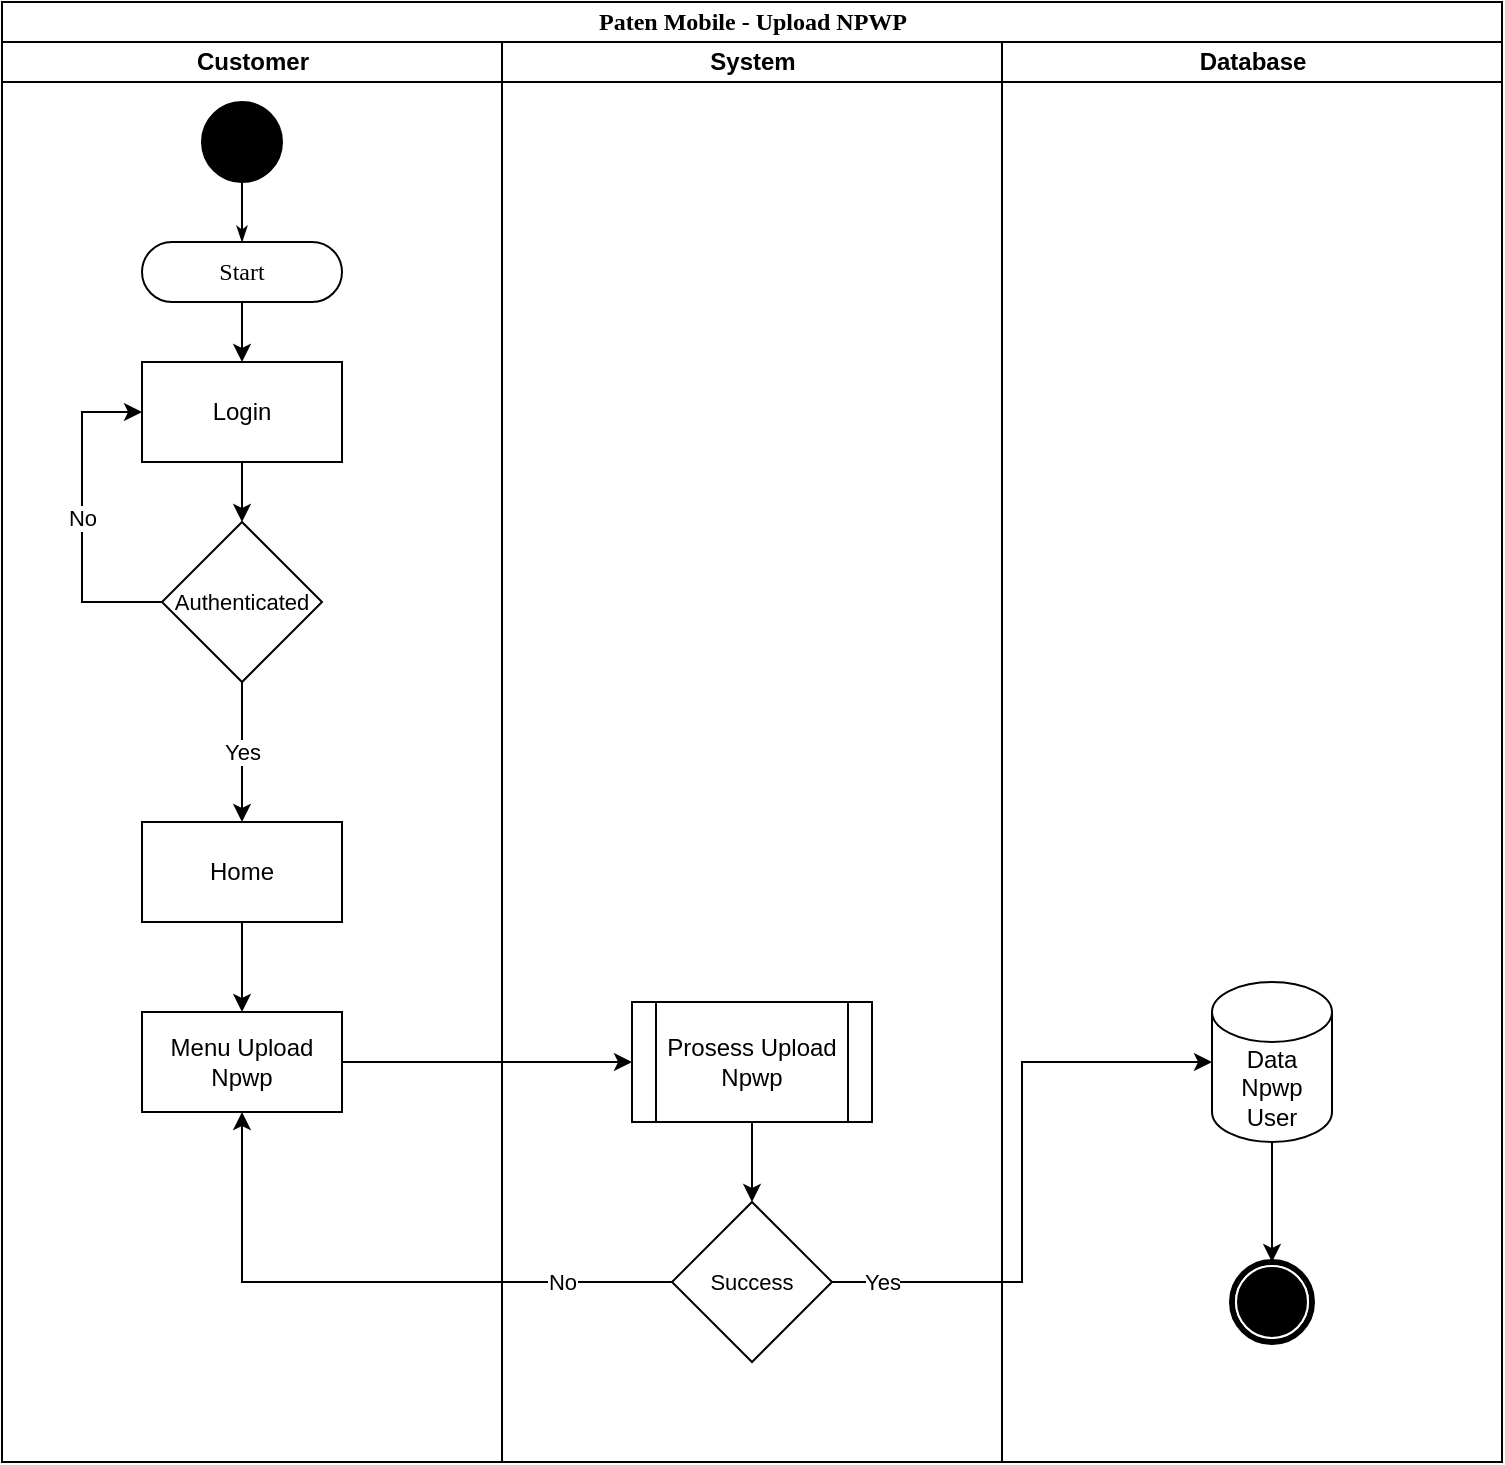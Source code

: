 <mxfile version="21.6.6" type="github" pages="2">
  <diagram name="Npwp" id="0hFKexcjaUhcbYF5hehQ">
    <mxGraphModel dx="934" dy="487" grid="1" gridSize="10" guides="1" tooltips="1" connect="1" arrows="1" fold="1" page="1" pageScale="1" pageWidth="850" pageHeight="1100" math="0" shadow="0">
      <root>
        <mxCell id="0" />
        <mxCell id="1" parent="0" />
        <mxCell id="IrRTn0C3WGtCrx527BO5-2" value="Paten Mobile - Upload NPWP" style="swimlane;html=1;childLayout=stackLayout;startSize=20;rounded=0;shadow=0;comic=0;labelBackgroundColor=none;strokeWidth=1;fontFamily=Verdana;fontSize=12;align=center;" vertex="1" parent="1">
          <mxGeometry x="40" y="20" width="750" height="730" as="geometry" />
        </mxCell>
        <mxCell id="IrRTn0C3WGtCrx527BO5-3" value="Customer" style="swimlane;html=1;startSize=20;" vertex="1" parent="IrRTn0C3WGtCrx527BO5-2">
          <mxGeometry y="20" width="250" height="710" as="geometry" />
        </mxCell>
        <mxCell id="IrRTn0C3WGtCrx527BO5-4" value="" style="ellipse;whiteSpace=wrap;html=1;rounded=0;shadow=0;comic=0;labelBackgroundColor=none;strokeWidth=1;fillColor=#000000;fontFamily=Verdana;fontSize=12;align=center;" vertex="1" parent="IrRTn0C3WGtCrx527BO5-3">
          <mxGeometry x="100" y="30" width="40" height="40" as="geometry" />
        </mxCell>
        <mxCell id="IrRTn0C3WGtCrx527BO5-5" style="edgeStyle=orthogonalEdgeStyle;rounded=0;orthogonalLoop=1;jettySize=auto;html=1;exitX=0.5;exitY=1;exitDx=0;exitDy=0;" edge="1" parent="IrRTn0C3WGtCrx527BO5-3" source="IrRTn0C3WGtCrx527BO5-6" target="IrRTn0C3WGtCrx527BO5-56">
          <mxGeometry relative="1" as="geometry">
            <mxPoint x="120" y="190.0" as="targetPoint" />
          </mxGeometry>
        </mxCell>
        <mxCell id="IrRTn0C3WGtCrx527BO5-6" value="Start" style="rounded=1;whiteSpace=wrap;html=1;shadow=0;comic=0;labelBackgroundColor=none;strokeWidth=1;fontFamily=Verdana;fontSize=12;align=center;arcSize=50;" vertex="1" parent="IrRTn0C3WGtCrx527BO5-3">
          <mxGeometry x="70" y="100" width="100" height="30" as="geometry" />
        </mxCell>
        <mxCell id="IrRTn0C3WGtCrx527BO5-7" style="edgeStyle=orthogonalEdgeStyle;rounded=0;html=1;labelBackgroundColor=none;startArrow=none;startFill=0;startSize=5;endArrow=classicThin;endFill=1;endSize=5;jettySize=auto;orthogonalLoop=1;strokeWidth=1;fontFamily=Verdana;fontSize=12" edge="1" parent="IrRTn0C3WGtCrx527BO5-3" source="IrRTn0C3WGtCrx527BO5-4" target="IrRTn0C3WGtCrx527BO5-6">
          <mxGeometry relative="1" as="geometry" />
        </mxCell>
        <mxCell id="IrRTn0C3WGtCrx527BO5-60" value="Yes" style="edgeStyle=orthogonalEdgeStyle;rounded=0;orthogonalLoop=1;jettySize=auto;html=1;exitX=0.5;exitY=1;exitDx=0;exitDy=0;" edge="1" parent="IrRTn0C3WGtCrx527BO5-3" source="IrRTn0C3WGtCrx527BO5-24" target="IrRTn0C3WGtCrx527BO5-58">
          <mxGeometry relative="1" as="geometry" />
        </mxCell>
        <mxCell id="IrRTn0C3WGtCrx527BO5-61" value="No" style="edgeStyle=orthogonalEdgeStyle;rounded=0;orthogonalLoop=1;jettySize=auto;html=1;exitX=0;exitY=0.5;exitDx=0;exitDy=0;entryX=0;entryY=0.5;entryDx=0;entryDy=0;" edge="1" parent="IrRTn0C3WGtCrx527BO5-3" source="IrRTn0C3WGtCrx527BO5-24" target="IrRTn0C3WGtCrx527BO5-56">
          <mxGeometry relative="1" as="geometry">
            <Array as="points">
              <mxPoint x="40" y="280" />
              <mxPoint x="40" y="185" />
            </Array>
          </mxGeometry>
        </mxCell>
        <mxCell id="IrRTn0C3WGtCrx527BO5-24" value="Authenticated" style="rhombus;whiteSpace=wrap;html=1;fontSize=11;" vertex="1" parent="IrRTn0C3WGtCrx527BO5-3">
          <mxGeometry x="80" y="240" width="80" height="80" as="geometry" />
        </mxCell>
        <mxCell id="IrRTn0C3WGtCrx527BO5-57" style="edgeStyle=orthogonalEdgeStyle;rounded=0;orthogonalLoop=1;jettySize=auto;html=1;exitX=0.5;exitY=1;exitDx=0;exitDy=0;" edge="1" parent="IrRTn0C3WGtCrx527BO5-3" source="IrRTn0C3WGtCrx527BO5-56" target="IrRTn0C3WGtCrx527BO5-24">
          <mxGeometry relative="1" as="geometry" />
        </mxCell>
        <mxCell id="IrRTn0C3WGtCrx527BO5-56" value="Login" style="html=1;dashed=0;whiteSpace=wrap;" vertex="1" parent="IrRTn0C3WGtCrx527BO5-3">
          <mxGeometry x="70" y="160" width="100" height="50" as="geometry" />
        </mxCell>
        <mxCell id="IrRTn0C3WGtCrx527BO5-65" value="" style="edgeStyle=orthogonalEdgeStyle;rounded=0;orthogonalLoop=1;jettySize=auto;html=1;" edge="1" parent="IrRTn0C3WGtCrx527BO5-3" source="IrRTn0C3WGtCrx527BO5-58" target="IrRTn0C3WGtCrx527BO5-64">
          <mxGeometry relative="1" as="geometry" />
        </mxCell>
        <mxCell id="IrRTn0C3WGtCrx527BO5-58" value="Home" style="html=1;dashed=0;whiteSpace=wrap;" vertex="1" parent="IrRTn0C3WGtCrx527BO5-3">
          <mxGeometry x="70" y="390" width="100" height="50" as="geometry" />
        </mxCell>
        <mxCell id="IrRTn0C3WGtCrx527BO5-64" value="Menu Upload Npwp" style="html=1;dashed=0;whiteSpace=wrap;" vertex="1" parent="IrRTn0C3WGtCrx527BO5-3">
          <mxGeometry x="70" y="485" width="100" height="50" as="geometry" />
        </mxCell>
        <mxCell id="IrRTn0C3WGtCrx527BO5-15" value="System" style="swimlane;html=1;startSize=20;" vertex="1" parent="IrRTn0C3WGtCrx527BO5-2">
          <mxGeometry x="250" y="20" width="250" height="710" as="geometry" />
        </mxCell>
        <mxCell id="IrRTn0C3WGtCrx527BO5-78" style="edgeStyle=orthogonalEdgeStyle;rounded=0;orthogonalLoop=1;jettySize=auto;html=1;exitX=0.5;exitY=1;exitDx=0;exitDy=0;" edge="1" parent="IrRTn0C3WGtCrx527BO5-15" source="IrRTn0C3WGtCrx527BO5-66" target="IrRTn0C3WGtCrx527BO5-76">
          <mxGeometry relative="1" as="geometry" />
        </mxCell>
        <mxCell id="IrRTn0C3WGtCrx527BO5-66" value="Prosess Upload Npwp" style="shape=process;whiteSpace=wrap;html=1;backgroundOutline=1;" vertex="1" parent="IrRTn0C3WGtCrx527BO5-15">
          <mxGeometry x="65" y="480" width="120" height="60" as="geometry" />
        </mxCell>
        <mxCell id="IrRTn0C3WGtCrx527BO5-76" value="Success" style="rhombus;whiteSpace=wrap;html=1;fontSize=11;" vertex="1" parent="IrRTn0C3WGtCrx527BO5-15">
          <mxGeometry x="85" y="580" width="80" height="80" as="geometry" />
        </mxCell>
        <mxCell id="IrRTn0C3WGtCrx527BO5-28" value="Database" style="swimlane;html=1;startSize=20;" vertex="1" parent="IrRTn0C3WGtCrx527BO5-2">
          <mxGeometry x="500" y="20" width="250" height="710" as="geometry" />
        </mxCell>
        <mxCell id="IrRTn0C3WGtCrx527BO5-36" value="" style="shape=mxgraph.bpmn.shape;html=1;verticalLabelPosition=bottom;labelBackgroundColor=#ffffff;verticalAlign=top;perimeter=ellipsePerimeter;outline=end;symbol=terminate;rounded=0;shadow=0;comic=0;strokeWidth=1;fontFamily=Verdana;fontSize=12;align=center;" vertex="1" parent="IrRTn0C3WGtCrx527BO5-28">
          <mxGeometry x="115" y="610" width="40" height="40" as="geometry" />
        </mxCell>
        <mxCell id="IrRTn0C3WGtCrx527BO5-75" style="edgeStyle=orthogonalEdgeStyle;rounded=0;orthogonalLoop=1;jettySize=auto;html=1;exitX=0.5;exitY=1;exitDx=0;exitDy=0;exitPerimeter=0;" edge="1" parent="IrRTn0C3WGtCrx527BO5-28" source="IrRTn0C3WGtCrx527BO5-69" target="IrRTn0C3WGtCrx527BO5-36">
          <mxGeometry relative="1" as="geometry" />
        </mxCell>
        <mxCell id="IrRTn0C3WGtCrx527BO5-69" value="Data Npwp User" style="shape=cylinder3;whiteSpace=wrap;html=1;boundedLbl=1;backgroundOutline=1;size=15;" vertex="1" parent="IrRTn0C3WGtCrx527BO5-28">
          <mxGeometry x="105" y="470" width="60" height="80" as="geometry" />
        </mxCell>
        <mxCell id="IrRTn0C3WGtCrx527BO5-72" style="edgeStyle=orthogonalEdgeStyle;rounded=0;orthogonalLoop=1;jettySize=auto;html=1;exitX=1;exitY=0.5;exitDx=0;exitDy=0;entryX=0;entryY=0.5;entryDx=0;entryDy=0;" edge="1" parent="IrRTn0C3WGtCrx527BO5-2" source="IrRTn0C3WGtCrx527BO5-64" target="IrRTn0C3WGtCrx527BO5-66">
          <mxGeometry relative="1" as="geometry">
            <mxPoint x="335.0" y="530" as="targetPoint" />
          </mxGeometry>
        </mxCell>
        <mxCell id="IrRTn0C3WGtCrx527BO5-77" value="Yes" style="edgeStyle=orthogonalEdgeStyle;rounded=0;orthogonalLoop=1;jettySize=auto;html=1;exitX=1;exitY=0.5;exitDx=0;exitDy=0;entryX=0;entryY=0.5;entryDx=0;entryDy=0;entryPerimeter=0;" edge="1" parent="IrRTn0C3WGtCrx527BO5-2" source="IrRTn0C3WGtCrx527BO5-76" target="IrRTn0C3WGtCrx527BO5-69">
          <mxGeometry x="-0.833" relative="1" as="geometry">
            <mxPoint as="offset" />
          </mxGeometry>
        </mxCell>
        <mxCell id="IrRTn0C3WGtCrx527BO5-79" value="No" style="edgeStyle=orthogonalEdgeStyle;rounded=0;orthogonalLoop=1;jettySize=auto;html=1;exitX=0;exitY=0.5;exitDx=0;exitDy=0;entryX=0.5;entryY=1;entryDx=0;entryDy=0;" edge="1" parent="IrRTn0C3WGtCrx527BO5-2" source="IrRTn0C3WGtCrx527BO5-76" target="IrRTn0C3WGtCrx527BO5-64">
          <mxGeometry x="-0.633" relative="1" as="geometry">
            <mxPoint as="offset" />
          </mxGeometry>
        </mxCell>
      </root>
    </mxGraphModel>
  </diagram>
  <diagram name="Notify" id="X1EN1peA0jq21IGxvS5R">
    <mxGraphModel dx="794" dy="414" grid="1" gridSize="10" guides="1" tooltips="1" connect="1" arrows="1" fold="1" page="1" pageScale="1" pageWidth="850" pageHeight="1100" math="0" shadow="0">
      <root>
        <mxCell id="51z3iH-sQ5JBViTxHWr5-0" />
        <mxCell id="51z3iH-sQ5JBViTxHWr5-1" parent="51z3iH-sQ5JBViTxHWr5-0" />
        <mxCell id="51z3iH-sQ5JBViTxHWr5-2" value="Paten Mobile - Upload NPWP" style="swimlane;html=1;childLayout=stackLayout;startSize=20;rounded=0;shadow=0;comic=0;labelBackgroundColor=none;strokeWidth=1;fontFamily=Verdana;fontSize=12;align=center;" vertex="1" parent="51z3iH-sQ5JBViTxHWr5-1">
          <mxGeometry x="40" y="20" width="750" height="730" as="geometry" />
        </mxCell>
        <mxCell id="51z3iH-sQ5JBViTxHWr5-3" value="Customer" style="swimlane;html=1;startSize=20;" vertex="1" parent="51z3iH-sQ5JBViTxHWr5-2">
          <mxGeometry y="20" width="250" height="710" as="geometry" />
        </mxCell>
        <mxCell id="51z3iH-sQ5JBViTxHWr5-4" value="" style="ellipse;whiteSpace=wrap;html=1;rounded=0;shadow=0;comic=0;labelBackgroundColor=none;strokeWidth=1;fillColor=#000000;fontFamily=Verdana;fontSize=12;align=center;" vertex="1" parent="51z3iH-sQ5JBViTxHWr5-3">
          <mxGeometry x="100" y="30" width="40" height="40" as="geometry" />
        </mxCell>
        <mxCell id="51z3iH-sQ5JBViTxHWr5-5" style="edgeStyle=orthogonalEdgeStyle;rounded=0;orthogonalLoop=1;jettySize=auto;html=1;exitX=0.5;exitY=1;exitDx=0;exitDy=0;" edge="1" parent="51z3iH-sQ5JBViTxHWr5-3" source="51z3iH-sQ5JBViTxHWr5-6" target="51z3iH-sQ5JBViTxHWr5-12">
          <mxGeometry relative="1" as="geometry">
            <mxPoint x="120" y="190.0" as="targetPoint" />
          </mxGeometry>
        </mxCell>
        <mxCell id="51z3iH-sQ5JBViTxHWr5-6" value="Start" style="rounded=1;whiteSpace=wrap;html=1;shadow=0;comic=0;labelBackgroundColor=none;strokeWidth=1;fontFamily=Verdana;fontSize=12;align=center;arcSize=50;" vertex="1" parent="51z3iH-sQ5JBViTxHWr5-3">
          <mxGeometry x="70" y="100" width="100" height="30" as="geometry" />
        </mxCell>
        <mxCell id="51z3iH-sQ5JBViTxHWr5-7" style="edgeStyle=orthogonalEdgeStyle;rounded=0;html=1;labelBackgroundColor=none;startArrow=none;startFill=0;startSize=5;endArrow=classicThin;endFill=1;endSize=5;jettySize=auto;orthogonalLoop=1;strokeWidth=1;fontFamily=Verdana;fontSize=12" edge="1" parent="51z3iH-sQ5JBViTxHWr5-3" source="51z3iH-sQ5JBViTxHWr5-4" target="51z3iH-sQ5JBViTxHWr5-6">
          <mxGeometry relative="1" as="geometry" />
        </mxCell>
        <mxCell id="51z3iH-sQ5JBViTxHWr5-8" value="Yes" style="edgeStyle=orthogonalEdgeStyle;rounded=0;orthogonalLoop=1;jettySize=auto;html=1;exitX=0.5;exitY=1;exitDx=0;exitDy=0;" edge="1" parent="51z3iH-sQ5JBViTxHWr5-3" source="51z3iH-sQ5JBViTxHWr5-10" target="51z3iH-sQ5JBViTxHWr5-14">
          <mxGeometry relative="1" as="geometry" />
        </mxCell>
        <mxCell id="51z3iH-sQ5JBViTxHWr5-9" value="No" style="edgeStyle=orthogonalEdgeStyle;rounded=0;orthogonalLoop=1;jettySize=auto;html=1;exitX=0;exitY=0.5;exitDx=0;exitDy=0;entryX=0;entryY=0.5;entryDx=0;entryDy=0;" edge="1" parent="51z3iH-sQ5JBViTxHWr5-3" source="51z3iH-sQ5JBViTxHWr5-10" target="51z3iH-sQ5JBViTxHWr5-12">
          <mxGeometry relative="1" as="geometry">
            <Array as="points">
              <mxPoint x="40" y="280" />
              <mxPoint x="40" y="185" />
            </Array>
          </mxGeometry>
        </mxCell>
        <mxCell id="51z3iH-sQ5JBViTxHWr5-10" value="Authenticated" style="rhombus;whiteSpace=wrap;html=1;fontSize=11;" vertex="1" parent="51z3iH-sQ5JBViTxHWr5-3">
          <mxGeometry x="80" y="240" width="80" height="80" as="geometry" />
        </mxCell>
        <mxCell id="51z3iH-sQ5JBViTxHWr5-11" style="edgeStyle=orthogonalEdgeStyle;rounded=0;orthogonalLoop=1;jettySize=auto;html=1;exitX=0.5;exitY=1;exitDx=0;exitDy=0;" edge="1" parent="51z3iH-sQ5JBViTxHWr5-3" source="51z3iH-sQ5JBViTxHWr5-12" target="51z3iH-sQ5JBViTxHWr5-10">
          <mxGeometry relative="1" as="geometry" />
        </mxCell>
        <mxCell id="51z3iH-sQ5JBViTxHWr5-12" value="Login" style="html=1;dashed=0;whiteSpace=wrap;" vertex="1" parent="51z3iH-sQ5JBViTxHWr5-3">
          <mxGeometry x="70" y="160" width="100" height="50" as="geometry" />
        </mxCell>
        <mxCell id="51z3iH-sQ5JBViTxHWr5-13" value="" style="edgeStyle=orthogonalEdgeStyle;rounded=0;orthogonalLoop=1;jettySize=auto;html=1;" edge="1" parent="51z3iH-sQ5JBViTxHWr5-3" source="51z3iH-sQ5JBViTxHWr5-14" target="51z3iH-sQ5JBViTxHWr5-15">
          <mxGeometry relative="1" as="geometry" />
        </mxCell>
        <mxCell id="51z3iH-sQ5JBViTxHWr5-14" value="Home" style="html=1;dashed=0;whiteSpace=wrap;" vertex="1" parent="51z3iH-sQ5JBViTxHWr5-3">
          <mxGeometry x="70" y="390" width="100" height="50" as="geometry" />
        </mxCell>
        <mxCell id="51z3iH-sQ5JBViTxHWr5-15" value="Menu Upload Npwp" style="html=1;dashed=0;whiteSpace=wrap;" vertex="1" parent="51z3iH-sQ5JBViTxHWr5-3">
          <mxGeometry x="70" y="485" width="100" height="50" as="geometry" />
        </mxCell>
        <mxCell id="51z3iH-sQ5JBViTxHWr5-16" value="System" style="swimlane;html=1;startSize=20;" vertex="1" parent="51z3iH-sQ5JBViTxHWr5-2">
          <mxGeometry x="250" y="20" width="250" height="710" as="geometry" />
        </mxCell>
        <mxCell id="51z3iH-sQ5JBViTxHWr5-17" style="edgeStyle=orthogonalEdgeStyle;rounded=0;orthogonalLoop=1;jettySize=auto;html=1;exitX=0.5;exitY=1;exitDx=0;exitDy=0;" edge="1" parent="51z3iH-sQ5JBViTxHWr5-16" source="51z3iH-sQ5JBViTxHWr5-18" target="51z3iH-sQ5JBViTxHWr5-19">
          <mxGeometry relative="1" as="geometry" />
        </mxCell>
        <mxCell id="51z3iH-sQ5JBViTxHWr5-18" value="Prosess Upload Npwp" style="shape=process;whiteSpace=wrap;html=1;backgroundOutline=1;" vertex="1" parent="51z3iH-sQ5JBViTxHWr5-16">
          <mxGeometry x="65" y="480" width="120" height="60" as="geometry" />
        </mxCell>
        <mxCell id="51z3iH-sQ5JBViTxHWr5-19" value="Success" style="rhombus;whiteSpace=wrap;html=1;fontSize=11;" vertex="1" parent="51z3iH-sQ5JBViTxHWr5-16">
          <mxGeometry x="85" y="580" width="80" height="80" as="geometry" />
        </mxCell>
        <mxCell id="51z3iH-sQ5JBViTxHWr5-20" value="Database" style="swimlane;html=1;startSize=20;" vertex="1" parent="51z3iH-sQ5JBViTxHWr5-2">
          <mxGeometry x="500" y="20" width="250" height="710" as="geometry" />
        </mxCell>
        <mxCell id="51z3iH-sQ5JBViTxHWr5-21" value="" style="shape=mxgraph.bpmn.shape;html=1;verticalLabelPosition=bottom;labelBackgroundColor=#ffffff;verticalAlign=top;perimeter=ellipsePerimeter;outline=end;symbol=terminate;rounded=0;shadow=0;comic=0;strokeWidth=1;fontFamily=Verdana;fontSize=12;align=center;" vertex="1" parent="51z3iH-sQ5JBViTxHWr5-20">
          <mxGeometry x="115" y="610" width="40" height="40" as="geometry" />
        </mxCell>
        <mxCell id="51z3iH-sQ5JBViTxHWr5-22" style="edgeStyle=orthogonalEdgeStyle;rounded=0;orthogonalLoop=1;jettySize=auto;html=1;exitX=0.5;exitY=1;exitDx=0;exitDy=0;exitPerimeter=0;" edge="1" parent="51z3iH-sQ5JBViTxHWr5-20" source="51z3iH-sQ5JBViTxHWr5-23" target="51z3iH-sQ5JBViTxHWr5-21">
          <mxGeometry relative="1" as="geometry" />
        </mxCell>
        <mxCell id="51z3iH-sQ5JBViTxHWr5-23" value="Data Npwp User" style="shape=cylinder3;whiteSpace=wrap;html=1;boundedLbl=1;backgroundOutline=1;size=15;" vertex="1" parent="51z3iH-sQ5JBViTxHWr5-20">
          <mxGeometry x="105" y="470" width="60" height="80" as="geometry" />
        </mxCell>
        <mxCell id="51z3iH-sQ5JBViTxHWr5-24" style="edgeStyle=orthogonalEdgeStyle;rounded=0;orthogonalLoop=1;jettySize=auto;html=1;exitX=1;exitY=0.5;exitDx=0;exitDy=0;entryX=0;entryY=0.5;entryDx=0;entryDy=0;" edge="1" parent="51z3iH-sQ5JBViTxHWr5-2" source="51z3iH-sQ5JBViTxHWr5-15" target="51z3iH-sQ5JBViTxHWr5-18">
          <mxGeometry relative="1" as="geometry">
            <mxPoint x="335.0" y="530" as="targetPoint" />
          </mxGeometry>
        </mxCell>
        <mxCell id="51z3iH-sQ5JBViTxHWr5-25" value="Yes" style="edgeStyle=orthogonalEdgeStyle;rounded=0;orthogonalLoop=1;jettySize=auto;html=1;exitX=1;exitY=0.5;exitDx=0;exitDy=0;entryX=0;entryY=0.5;entryDx=0;entryDy=0;entryPerimeter=0;" edge="1" parent="51z3iH-sQ5JBViTxHWr5-2" source="51z3iH-sQ5JBViTxHWr5-19" target="51z3iH-sQ5JBViTxHWr5-23">
          <mxGeometry x="-0.833" relative="1" as="geometry">
            <mxPoint as="offset" />
          </mxGeometry>
        </mxCell>
        <mxCell id="51z3iH-sQ5JBViTxHWr5-26" value="No" style="edgeStyle=orthogonalEdgeStyle;rounded=0;orthogonalLoop=1;jettySize=auto;html=1;exitX=0;exitY=0.5;exitDx=0;exitDy=0;entryX=0.5;entryY=1;entryDx=0;entryDy=0;" edge="1" parent="51z3iH-sQ5JBViTxHWr5-2" source="51z3iH-sQ5JBViTxHWr5-19" target="51z3iH-sQ5JBViTxHWr5-15">
          <mxGeometry x="-0.633" relative="1" as="geometry">
            <mxPoint as="offset" />
          </mxGeometry>
        </mxCell>
      </root>
    </mxGraphModel>
  </diagram>
</mxfile>
